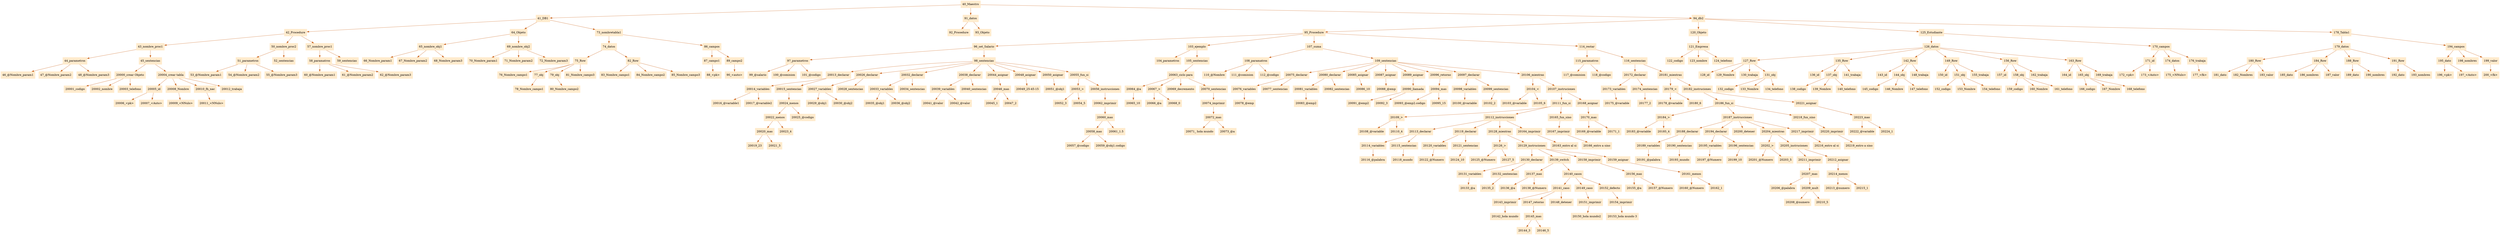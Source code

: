 digraph G {node[shape=box, style=filled, color=blanchedalmond]; edge[color=chocolate3];rankdir=UD 

"40_Maestro"->"41_DB1""41_DB1"->"42_Procedure""42_Procedure"->"43_nombre_proc1""43_nombre_proc1"->"44_parametros""44_parametros"->"46_@Nombre_param1""44_parametros"->"47_@Nombre_param2""44_parametros"->"48_@Nombre_param3""43_nombre_proc1"->"45_sentencias""45_sentencias"->"20000_crear Objeto""20000_crear Objeto"->"20001_codigo""20000_crear Objeto"->"20002_nombre""20000_crear Objeto"->"20003_telefono""45_sentencias"->"20004_crear tabla""20004_crear tabla"->"20005_id""20005_id"->"20006_<pk>""20005_id"->"20007_<Auto>""20004_crear tabla"->"20008_Nombre""20008_Nombre"->"20009_<NNulo>""20004_crear tabla"->"20010_fh_nac""20010_fh_nac"->"20011_<NNulo>""20004_crear tabla"->"20012_trabaja""42_Procedure"->"50_nombre_proc2""50_nombre_proc2"->"51_parametros""51_parametros"->"53_@Nombre_param1""51_parametros"->"54_@Nombre_param2""51_parametros"->"55_@Nombre_param3""50_nombre_proc2"->"52_sentencias""42_Procedure"->"57_nombre_proc1""57_nombre_proc1"->"58_paramatros""58_paramatros"->"60_@Nombre_param1""58_paramatros"->"61_@Nombre_param2""58_paramatros"->"62_@Nombre_param3""57_nombre_proc1"->"59_sentencias""41_DB1"->"64_Objeto""64_Objeto"->"65_nombre_obj1""65_nombre_obj1"->"66_Nombre_param1""65_nombre_obj1"->"67_Nombre_param2""65_nombre_obj1"->"68_Nombre_param3""64_Objeto"->"69_nombre_obj2""69_nombre_obj2"->"70_Nombre_param1""69_nombre_obj2"->"71_Nombre_param2""69_nombre_obj2"->"72_Nombre_param3""41_DB1"->"73_nombretabla1""73_nombretabla1"->"74_datos""74_datos"->"75_Row""75_Row"->"76_Nombre_campo1""75_Row"->"77_obj""77_obj"->"78_Nombre_campo1""75_Row"->"79_obj""79_obj"->"80_Nombre_campo2""75_Row"->"81_Nombre_campo3""74_datos"->"82_Row""82_Row"->"83_Nombre_campo1""82_Row"->"84_Nombre_campo2""82_Row"->"85_Nombre_campo3""73_nombretabla1"->"86_campos""86_campos"->"87_campo1""87_campo1"->"88_<pk>""86_campos"->"89_campo2""89_campo2"->"90_<auto>""40_Maestro"->"91_datos""91_datos"->"92_Procedure""91_datos"->"93_Objeto""40_Maestro"->"94_db2""94_db2"->"95_Procedure""95_Procedure"->"96_set_Salario""96_set_Salario"->"97_parametros""97_parametros"->"99_@salario""97_parametros"->"100_@comision""97_parametros"->"101_@codigo""96_set_Salario"->"98_sentencias""98_sentencias"->"20013_declarar""20013_declarar"->"20014_variables""20014_variables"->"20016_@variable1""20014_variables"->"20017_@variable2""20013_declarar"->"20015_sentencias""20015_sentencias"->"20024_menos""20024_menos"->"20022_menos""20022_menos"->"20020_mas""20020_mas"->"20019_23""20020_mas"->"20021_5""20022_menos"->"20023_4""20024_menos"->"20025_@codigo""98_sentencias"->"20026_declarar""20026_declarar"->"20027_variables""20027_variables"->"20029_@obj1""20027_variables"->"20030_@obj2""20026_declarar"->"20028_sentencias""98_sentencias"->"20032_declarar""20032_declarar"->"20033_variables""20033_variables"->"20035_@obj1""20033_variables"->"20036_@obj2""20032_declarar"->"20034_sentencias""98_sentencias"->"20038_declarar""20038_declarar"->"20039_variables""20039_variables"->"20041_@valor""20039_variables"->"20042_@valor""20038_declarar"->"20040_sentencias""98_sentencias"->"20044_asignar""20044_asignar"->"20046_mas""20046_mas"->"20045_1""20046_mas"->"20047_2""98_sentencias"->"20048_asignar""20048_asignar"->"20049_25-45-15""98_sentencias"->"20050_asignar""20050_asignar"->"20051_@obj1""98_sentencias"->"20055_fun_si""20055_fun_si"->"20053_>""20053_>"->"20052_3""20053_>"->"20054_5""20055_fun_si"->"20056_instrucciones""20056_instrucciones"->"20062_imprimir""20062_imprimir"->"20060_mas""20060_mas"->"20058_mas""20058_mas"->"20057_@codigo""20058_mas"->"20059_@obj1.codigo""20060_mas"->"20061_1.5""95_Procedure"->"103_ejemplo""103_ejemplo"->"104_parametros""103_ejemplo"->"105_sentencias""105_sentencias"->"20063_ciclo para""20063_ciclo para"->"20064_@a""20064_@a"->"20065_10""20063_ciclo para"->"20067_>""20067_>"->"20066_@a""20067_>"->"20068_0""20063_ciclo para"->"20069_decremento""20063_ciclo para"->"20070_sentencias""20070_sentencias"->"20074_imprimir""20074_imprimir"->"20072_mas""20072_mas"->"20071_ hola mundo""20072_mas"->"20073_@a""95_Procedure"->"107_suma""107_suma"->"108_paramatros""108_paramatros"->"110_@Nombre""108_paramatros"->"111_@comision""108_paramatros"->"112_@codigo""107_suma"->"109_sentencias""109_sentencias"->"20075_declarar""20075_declarar"->"20076_variables""20076_variables"->"20078_@emp""20075_declarar"->"20077_sentencias""109_sentencias"->"20080_declarar""20080_declarar"->"20081_variables""20081_variables"->"20083_@emp2""20080_declarar"->"20082_sentencias""109_sentencias"->"20085_asignar""20085_asignar"->"20086_10""109_sentencias"->"20087_asignar""20087_asignar"->"20088_@emp""109_sentencias"->"20089_asignar""20089_asignar"->"20090_llamada""20090_llamada"->"20091_@emp2""20090_llamada"->"20092_3""109_sentencias"->"20096_retorno""20096_retorno"->"20094_mas""20094_mas"->"20093_@emp2.codigo""20094_mas"->"20095_15""109_sentencias"->"20097_declarar""20097_declarar"->"20098_variables""20098_variables"->"20100_@variable""20097_declarar"->"20099_sentencias""20099_sentencias"->"20102_2""109_sentencias"->"20106_mientras""20106_mientras"->"20104_<""20104_<"->"20103_@variable""20104_<"->"20105_6""20106_mientras"->"20107_instruciones""20107_instruciones"->"20111_fun_si""20111_fun_si"->"20109_>""20109_>"->"20108_@variable""20109_>"->"20110_4""20111_fun_si"->"20112_instrucciones""20112_instrucciones"->"20113_declarar""20113_declarar"->"20114_variables""20114_variables"->"20116_@palabra""20113_declarar"->"20115_sentencias""20115_sentencias"->"20118_mundo""20112_instrucciones"->"20119_declarar""20119_declarar"->"20120_variables""20120_variables"->"20122_@Numero""20119_declarar"->"20121_sentencias""20121_sentencias"->"20124_10""20112_instrucciones"->"20128_mientras""20128_mientras"->"20126_>""20126_>"->"20125_@Numero""20126_>"->"20127_5""20128_mientras"->"20129_instruciones""20129_instruciones"->"20130_declarar""20130_declarar"->"20131_variables""20131_variables"->"20133_@a""20130_declarar"->"20132_sentencias""20132_sentencias"->"20135_2""20129_instruciones"->"20139_switch""20139_switch"->"20137_mas""20137_mas"->"20136_@a""20137_mas"->"20138_@Numero""20139_switch"->"20140_casos""20140_casos"->"20141_caso""20141_caso"->"20143_imprimir""20143_imprimir"->"20142_hola mundo""20141_caso"->"20147_retorno""20147_retorno"->"20145_mas""20145_mas"->"20144_3""20145_mas"->"20146_5""20141_caso"->"20148_detener""20140_casos"->"20149_caso""20149_caso"->"20151_imprimir""20151_imprimir"->"20150_hola mundo2""20140_casos"->"20152_defecto""20152_defecto"->"20154_imprimir""20154_imprimir"->"20153_hola mundo 3""20129_instruciones"->"20158_imprimir""20158_imprimir"->"20156_mas""20156_mas"->"20155_@a""20156_mas"->"20157_@Numero""20129_instruciones"->"20159_asignar""20159_asignar"->"20161_menos""20161_menos"->"20160_@Numero""20161_menos"->"20162_1""20112_instrucciones"->"20164_imprimir""20164_imprimir"->"20163_entro al si""20111_fun_si"->"20165_fun_sino""20165_fun_sino"->"20167_imprimir""20167_imprimir"->"20166_entro a sino""20107_instruciones"->"20168_asignar""20168_asignar"->"20170_mas""20170_mas"->"20169_@variable""20170_mas"->"20171_1""95_Procedure"->"114_restar""114_restar"->"115_paramatros""115_paramatros"->"117_@comision""115_paramatros"->"118_@codigo""114_restar"->"116_sentencias""116_sentencias"->"20172_declarar""20172_declarar"->"20173_variables""20173_variables"->"20175_@variable""20172_declarar"->"20174_sentencias""20174_sentencias"->"20177_2""116_sentencias"->"20181_mientras""20181_mientras"->"20179_<""20179_<"->"20178_@variable""20179_<"->"20180_6""20181_mientras"->"20182_instruciones""20182_instruciones"->"20186_fun_si""20186_fun_si"->"20184_>""20184_>"->"20183_@variable""20184_>"->"20185_4""20186_fun_si"->"20187_instrucciones""20187_instrucciones"->"20188_declarar""20188_declarar"->"20189_variables""20189_variables"->"20191_@palabra""20188_declarar"->"20190_sentencias""20190_sentencias"->"20193_mundo""20187_instrucciones"->"20194_declarar""20194_declarar"->"20195_variables""20195_variables"->"20197_@Numero""20194_declarar"->"20196_sentencias""20196_sentencias"->"20199_10""20187_instrucciones"->"20200_detener""20187_instrucciones"->"20204_mientras""20204_mientras"->"20202_>""20202_>"->"20201_@Numero""20202_>"->"20203_5""20204_mientras"->"20205_instruciones""20205_instruciones"->"20211_imprimir""20211_imprimir"->"20207_mas""20207_mas"->"20206_@palabra""20207_mas"->"20209_mult""20209_mult"->"20208_@numero""20209_mult"->"20210_5""20205_instruciones"->"20212_asignar""20212_asignar"->"20214_menos""20214_menos"->"20213_@numero""20214_menos"->"20215_1""20187_instrucciones"->"20217_imprimir""20217_imprimir"->"20216_entro al si""20186_fun_si"->"20218_fun_sino""20218_fun_sino"->"20220_imprimir""20220_imprimir"->"20219_entro a sino""20182_instruciones"->"20221_asignar""20221_asignar"->"20223_mas""20223_mas"->"20222_@variable""20223_mas"->"20224_1""94_db2"->"120_Objeto""120_Objeto"->"121_Empresa""121_Empresa"->"122_codigo""121_Empresa"->"123_nombre""121_Empresa"->"124_telefono""94_db2"->"125_Estudiante""125_Estudiante"->"126_datos""126_datos"->"127_Row""127_Row"->"128_id""127_Row"->"129_Nombre""127_Row"->"130_trabaja""127_Row"->"131_obj""131_obj"->"132_codigo""131_obj"->"133_Nombre""131_obj"->"134_telefono""126_datos"->"135_Row""135_Row"->"136_id""135_Row"->"137_obj""137_obj"->"138_codigo""137_obj"->"139_Nombre""137_obj"->"140_telefono""135_Row"->"141_trabaja""126_datos"->"142_Row""142_Row"->"143_id""142_Row"->"144_obj""144_obj"->"145_codigo""144_obj"->"146_Nombre""144_obj"->"147_telefono""142_Row"->"148_trabaja""126_datos"->"149_Row""149_Row"->"150_id""149_Row"->"151_obj""151_obj"->"152_codigo""151_obj"->"153_Nombre""151_obj"->"154_telefono""149_Row"->"155_trabaja""126_datos"->"156_Row""156_Row"->"157_id""156_Row"->"158_obj""158_obj"->"159_codigo""158_obj"->"160_Nombre""158_obj"->"161_telefono""156_Row"->"162_trabaja""126_datos"->"163_Row""163_Row"->"164_id""163_Row"->"165_obj""165_obj"->"166_codigo""165_obj"->"167_Nombre""165_obj"->"168_telefono""163_Row"->"169_trabaja""125_Estudiante"->"170_campos""170_campos"->"171_id""171_id"->"172_<pk>""171_id"->"173_<Auto>""170_campos"->"174_datos""174_datos"->"175_<NNulo>""170_campos"->"176_trabaja""176_trabaja"->"177_<fk>""94_db2"->"178_Tabla1""178_Tabla1"->"179_datos""179_datos"->"180_Row""180_Row"->"181_dato""180_Row"->"182_Nombres""180_Row"->"183_valor""179_datos"->"184_Row""184_Row"->"185_dato""184_Row"->"186_nombres""184_Row"->"187_valor""179_datos"->"188_Row""188_Row"->"189_dato""188_Row"->"190_nombres""179_datos"->"191_Row""191_Row"->"192_dato""191_Row"->"193_nombres""178_Tabla1"->"194_campos""194_campos"->"195_dato""195_dato"->"196_<pk>""195_dato"->"197_<Auto>""194_campos"->"198_nombres""194_campos"->"199_valor""199_valor"->"200_<fk>"

}
